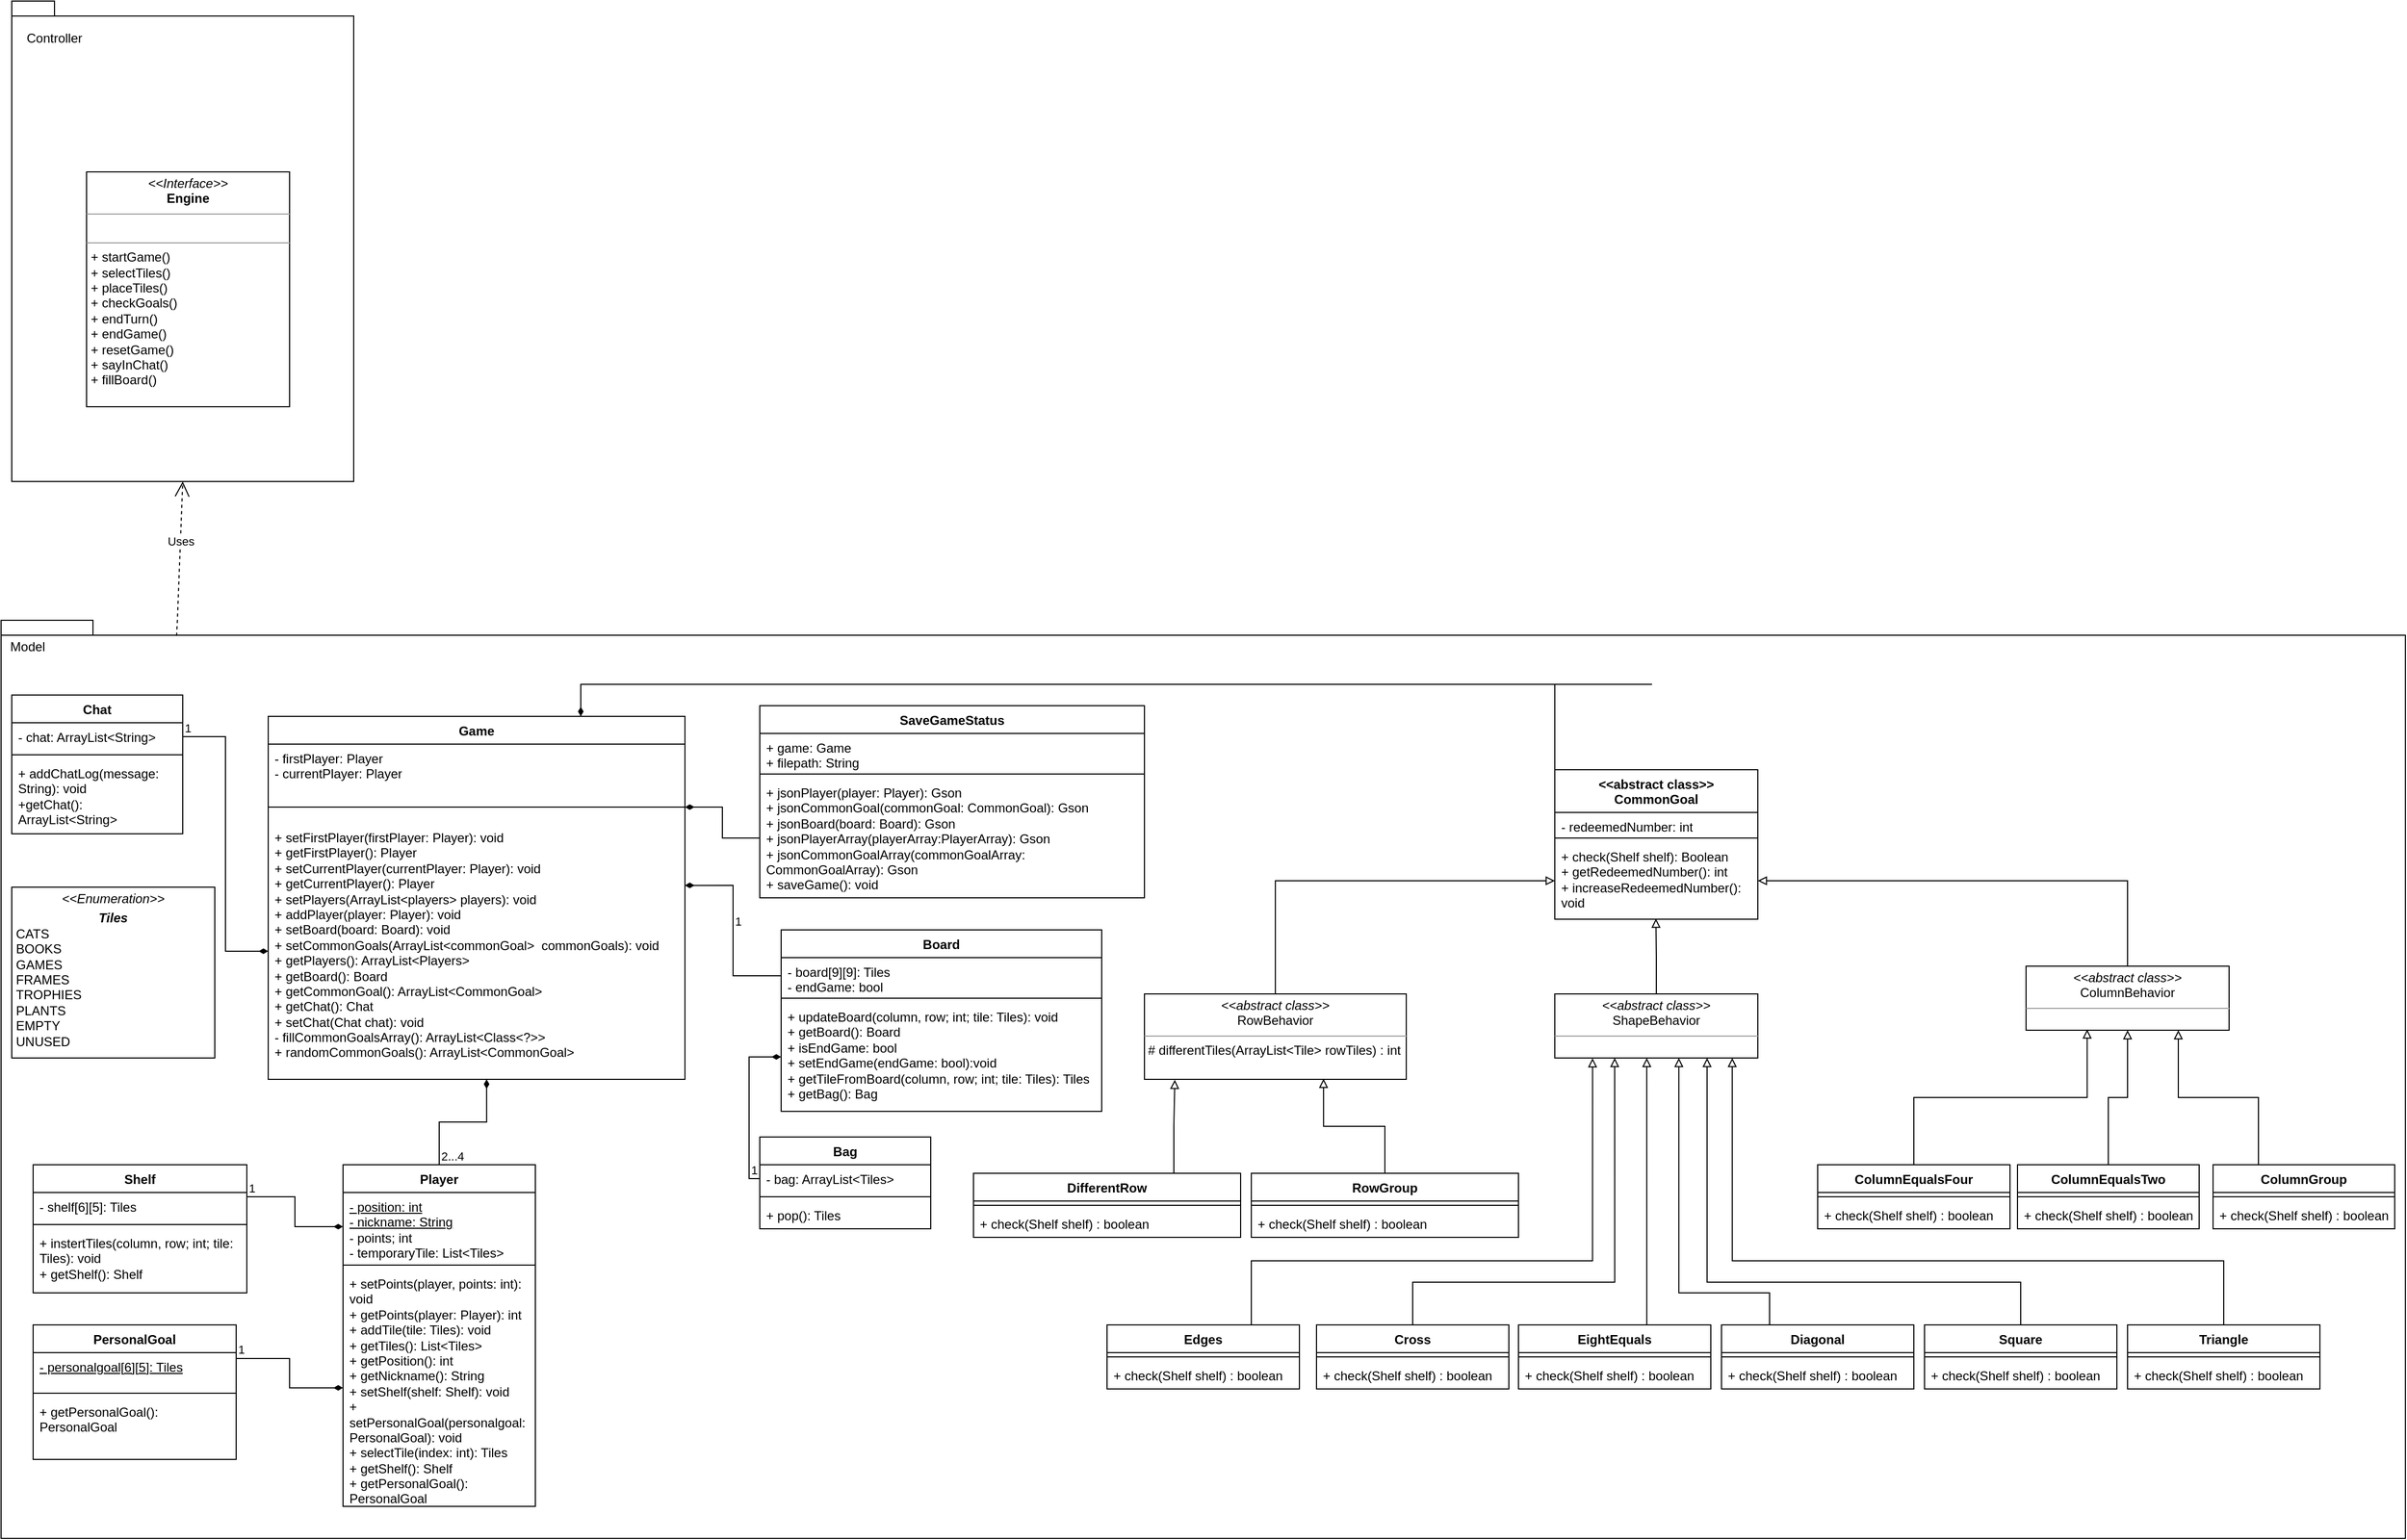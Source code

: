 <mxfile version="21.1.0" type="github">
  <diagram name="Pagina-1" id="WcSLOMXtGoO5Kwd3MJ1G">
    <mxGraphModel dx="1908" dy="2163" grid="1" gridSize="10" guides="1" tooltips="1" connect="1" arrows="1" fold="1" page="1" pageScale="1" pageWidth="1169" pageHeight="827" math="0" shadow="0">
      <root>
        <object label="" Uses="" id="0">
          <mxCell />
        </object>
        <mxCell id="1" parent="0" />
        <mxCell id="EzJUuA46leq047YBjK1z-1" value="" style="shape=folder;fontStyle=1;spacingTop=10;tabWidth=40;tabHeight=14;tabPosition=left;html=1;whiteSpace=wrap;fillColor=none;" parent="1" vertex="1">
          <mxGeometry x="10" y="-210" width="2250" height="860" as="geometry" />
        </mxCell>
        <mxCell id="Mxky3zlpcd0uLPRcEJlR-1" value="Game" style="swimlane;fontStyle=1;align=center;verticalAlign=top;childLayout=stackLayout;horizontal=1;startSize=26;horizontalStack=0;resizeParent=1;resizeParentMax=0;resizeLast=0;collapsible=1;marginBottom=0;whiteSpace=wrap;html=1;" parent="1" vertex="1">
          <mxGeometry x="260" y="-120" width="390" height="340" as="geometry">
            <mxRectangle x="330" y="50" width="80" height="30" as="alternateBounds" />
          </mxGeometry>
        </mxCell>
        <mxCell id="Mxky3zlpcd0uLPRcEJlR-2" value="- firstPlayer: Player&lt;br&gt;- currentPlayer: Player" style="text;strokeColor=none;fillColor=none;align=left;verticalAlign=top;spacingLeft=4;spacingRight=4;overflow=hidden;rotatable=0;points=[[0,0.5],[1,0.5]];portConstraint=eastwest;whiteSpace=wrap;html=1;" parent="Mxky3zlpcd0uLPRcEJlR-1" vertex="1">
          <mxGeometry y="26" width="390" height="44" as="geometry" />
        </mxCell>
        <mxCell id="Mxky3zlpcd0uLPRcEJlR-3" value="" style="line;strokeWidth=1;fillColor=none;align=left;verticalAlign=middle;spacingTop=-1;spacingLeft=3;spacingRight=3;rotatable=0;labelPosition=right;points=[];portConstraint=eastwest;strokeColor=inherit;" parent="Mxky3zlpcd0uLPRcEJlR-1" vertex="1">
          <mxGeometry y="70" width="390" height="30" as="geometry" />
        </mxCell>
        <mxCell id="Mxky3zlpcd0uLPRcEJlR-4" value="+ setFirstPlayer(firstPlayer: Player): void&lt;br style=&quot;border-color: var(--border-color);&quot;&gt;+ getFirstPlayer(): Player&lt;br&gt;+ setCurrentPlayer(currentPlayer: Player): void&lt;br style=&quot;border-color: var(--border-color);&quot;&gt;+ getCurrentPlayer(): Player&lt;br&gt;+ setPlayers(ArrayList&amp;lt;players&amp;gt; players): void&lt;br&gt;+ addPlayer(player: Player): void&lt;br&gt;+ setBoard(board: Board): void&lt;br&gt;+ setCommonGoals(ArrayList&amp;lt;commonGoal&amp;gt;&amp;nbsp; commonGoals): void&lt;br&gt;+ getPlayers(): ArrayList&amp;lt;Players&amp;gt;&lt;br&gt;+ getBoard(): Board&lt;br&gt;+ getCommonGoal(): ArrayList&amp;lt;CommonGoal&amp;gt;&lt;br&gt;+ getChat(): Chat&lt;br&gt;+ setChat(Chat chat): void&lt;br&gt;- fillCommonGoalsArray(): ArrayList&amp;lt;Class&amp;lt;?&amp;gt;&amp;gt;&lt;br&gt;+ randomCommonGoals(): ArrayList&amp;lt;CommonGoal&amp;gt;" style="text;strokeColor=none;fillColor=none;align=left;verticalAlign=top;spacingLeft=4;spacingRight=4;overflow=hidden;rotatable=0;points=[[0,0.5],[1,0.5]];portConstraint=eastwest;whiteSpace=wrap;html=1;" parent="Mxky3zlpcd0uLPRcEJlR-1" vertex="1">
          <mxGeometry y="100" width="390" height="240" as="geometry" />
        </mxCell>
        <mxCell id="Mxky3zlpcd0uLPRcEJlR-6" value="Board" style="swimlane;fontStyle=1;align=center;verticalAlign=top;childLayout=stackLayout;horizontal=1;startSize=26;horizontalStack=0;resizeParent=1;resizeParentMax=0;resizeLast=0;collapsible=1;marginBottom=0;whiteSpace=wrap;html=1;" parent="1" vertex="1">
          <mxGeometry x="740" y="80" width="300" height="170" as="geometry" />
        </mxCell>
        <mxCell id="Mxky3zlpcd0uLPRcEJlR-7" value="- board[9][9]: Tiles&lt;br&gt;- endGame: bool" style="text;strokeColor=none;fillColor=none;align=left;verticalAlign=top;spacingLeft=4;spacingRight=4;overflow=hidden;rotatable=0;points=[[0,0.5],[1,0.5]];portConstraint=eastwest;whiteSpace=wrap;html=1;" parent="Mxky3zlpcd0uLPRcEJlR-6" vertex="1">
          <mxGeometry y="26" width="300" height="34" as="geometry" />
        </mxCell>
        <mxCell id="Mxky3zlpcd0uLPRcEJlR-8" value="" style="line;strokeWidth=1;fillColor=none;align=left;verticalAlign=middle;spacingTop=-1;spacingLeft=3;spacingRight=3;rotatable=0;labelPosition=right;points=[];portConstraint=eastwest;strokeColor=inherit;" parent="Mxky3zlpcd0uLPRcEJlR-6" vertex="1">
          <mxGeometry y="60" width="300" height="8" as="geometry" />
        </mxCell>
        <mxCell id="Mxky3zlpcd0uLPRcEJlR-9" value="+ updateBoard(column, row; int; tile: Tiles): void&lt;br style=&quot;border-color: var(--border-color);&quot;&gt;+ getBoard(): Board&lt;br&gt;+ isEndGame: bool&lt;br&gt;+ setEndGame(endGame: bool):void&lt;br&gt;+ getTileFromBoard(column, row; int; tile: Tiles): Tiles&lt;br&gt;+ getBag(): Bag" style="text;strokeColor=none;fillColor=none;align=left;verticalAlign=top;spacingLeft=4;spacingRight=4;overflow=hidden;rotatable=0;points=[[0,0.5],[1,0.5]];portConstraint=eastwest;whiteSpace=wrap;html=1;" parent="Mxky3zlpcd0uLPRcEJlR-6" vertex="1">
          <mxGeometry y="68" width="300" height="102" as="geometry" />
        </mxCell>
        <mxCell id="Mxky3zlpcd0uLPRcEJlR-15" value="" style="endArrow=diamondThin;endFill=1;html=1;edgeStyle=orthogonalEdgeStyle;align=left;verticalAlign=top;rounded=0;exitX=0;exitY=0.5;exitDx=0;exitDy=0;entryX=1;entryY=0.243;entryDx=0;entryDy=0;entryPerimeter=0;" parent="1" source="Mxky3zlpcd0uLPRcEJlR-7" target="Mxky3zlpcd0uLPRcEJlR-4" edge="1">
          <mxGeometry x="-0.059" y="-5" relative="1" as="geometry">
            <mxPoint x="460" y="110" as="sourcePoint" />
            <mxPoint x="600" y="70" as="targetPoint" />
            <mxPoint as="offset" />
          </mxGeometry>
        </mxCell>
        <mxCell id="Mxky3zlpcd0uLPRcEJlR-16" value="1" style="edgeLabel;resizable=0;html=1;align=left;verticalAlign=bottom;" parent="Mxky3zlpcd0uLPRcEJlR-15" connectable="0" vertex="1">
          <mxGeometry relative="1" as="geometry">
            <mxPoint as="offset" />
          </mxGeometry>
        </mxCell>
        <mxCell id="Mxky3zlpcd0uLPRcEJlR-18" value="Shelf" style="swimlane;fontStyle=1;align=center;verticalAlign=top;childLayout=stackLayout;horizontal=1;startSize=26;horizontalStack=0;resizeParent=1;resizeParentMax=0;resizeLast=0;collapsible=1;marginBottom=0;whiteSpace=wrap;html=1;" parent="1" vertex="1">
          <mxGeometry x="40" y="300" width="200" height="120" as="geometry" />
        </mxCell>
        <mxCell id="Mxky3zlpcd0uLPRcEJlR-19" value="- shelf[6][5]: Tiles" style="text;strokeColor=none;fillColor=none;align=left;verticalAlign=top;spacingLeft=4;spacingRight=4;overflow=hidden;rotatable=0;points=[[0,0.5],[1,0.5]];portConstraint=eastwest;whiteSpace=wrap;html=1;" parent="Mxky3zlpcd0uLPRcEJlR-18" vertex="1">
          <mxGeometry y="26" width="200" height="26" as="geometry" />
        </mxCell>
        <mxCell id="Mxky3zlpcd0uLPRcEJlR-20" value="" style="line;strokeWidth=1;fillColor=none;align=left;verticalAlign=middle;spacingTop=-1;spacingLeft=3;spacingRight=3;rotatable=0;labelPosition=right;points=[];portConstraint=eastwest;strokeColor=inherit;" parent="Mxky3zlpcd0uLPRcEJlR-18" vertex="1">
          <mxGeometry y="52" width="200" height="8" as="geometry" />
        </mxCell>
        <mxCell id="Mxky3zlpcd0uLPRcEJlR-21" value="+ instertTiles(column, row; int; tile: Tiles): void&lt;br style=&quot;border-color: var(--border-color);&quot;&gt;+ getShelf(): Shelf" style="text;strokeColor=none;fillColor=none;align=left;verticalAlign=top;spacingLeft=4;spacingRight=4;overflow=hidden;rotatable=0;points=[[0,0.5],[1,0.5]];portConstraint=eastwest;whiteSpace=wrap;html=1;" parent="Mxky3zlpcd0uLPRcEJlR-18" vertex="1">
          <mxGeometry y="60" width="200" height="60" as="geometry" />
        </mxCell>
        <mxCell id="Mxky3zlpcd0uLPRcEJlR-22" value="" style="endArrow=diamondThin;endFill=1;html=1;edgeStyle=orthogonalEdgeStyle;align=left;verticalAlign=top;rounded=0;exitX=1;exitY=0.25;exitDx=0;exitDy=0;entryX=0;entryY=0.5;entryDx=0;entryDy=0;" parent="1" source="Mxky3zlpcd0uLPRcEJlR-18" target="Mxky3zlpcd0uLPRcEJlR-39" edge="1">
          <mxGeometry x="-1" relative="1" as="geometry">
            <mxPoint x="390" y="280" as="sourcePoint" />
            <mxPoint x="550" y="280" as="targetPoint" />
          </mxGeometry>
        </mxCell>
        <mxCell id="Mxky3zlpcd0uLPRcEJlR-23" value="1" style="edgeLabel;resizable=0;html=1;align=left;verticalAlign=bottom;" parent="Mxky3zlpcd0uLPRcEJlR-22" connectable="0" vertex="1">
          <mxGeometry x="-1" relative="1" as="geometry" />
        </mxCell>
        <mxCell id="Mxky3zlpcd0uLPRcEJlR-24" value="PersonalGoal" style="swimlane;fontStyle=1;align=center;verticalAlign=top;childLayout=stackLayout;horizontal=1;startSize=26;horizontalStack=0;resizeParent=1;resizeParentMax=0;resizeLast=0;collapsible=1;marginBottom=0;whiteSpace=wrap;html=1;" parent="1" vertex="1">
          <mxGeometry x="40" y="450" width="190" height="126" as="geometry" />
        </mxCell>
        <mxCell id="Mxky3zlpcd0uLPRcEJlR-25" value="&lt;u&gt;- personalgoal[6][5]: Tiles&lt;br&gt;&lt;/u&gt;" style="text;strokeColor=none;fillColor=none;align=left;verticalAlign=top;spacingLeft=4;spacingRight=4;overflow=hidden;rotatable=0;points=[[0,0.5],[1,0.5]];portConstraint=eastwest;whiteSpace=wrap;html=1;" parent="Mxky3zlpcd0uLPRcEJlR-24" vertex="1">
          <mxGeometry y="26" width="190" height="34" as="geometry" />
        </mxCell>
        <mxCell id="Mxky3zlpcd0uLPRcEJlR-26" value="" style="line;strokeWidth=1;fillColor=none;align=left;verticalAlign=middle;spacingTop=-1;spacingLeft=3;spacingRight=3;rotatable=0;labelPosition=right;points=[];portConstraint=eastwest;strokeColor=inherit;" parent="Mxky3zlpcd0uLPRcEJlR-24" vertex="1">
          <mxGeometry y="60" width="190" height="8" as="geometry" />
        </mxCell>
        <mxCell id="Mxky3zlpcd0uLPRcEJlR-27" value="+ getPersonalGoal(): PersonalGoal" style="text;strokeColor=none;fillColor=none;align=left;verticalAlign=top;spacingLeft=4;spacingRight=4;overflow=hidden;rotatable=0;points=[[0,0.5],[1,0.5]];portConstraint=eastwest;whiteSpace=wrap;html=1;" parent="Mxky3zlpcd0uLPRcEJlR-24" vertex="1">
          <mxGeometry y="68" width="190" height="58" as="geometry" />
        </mxCell>
        <mxCell id="Mxky3zlpcd0uLPRcEJlR-29" value="" style="endArrow=diamondThin;endFill=1;html=1;edgeStyle=orthogonalEdgeStyle;align=left;verticalAlign=top;rounded=0;exitX=1;exitY=0.25;exitDx=0;exitDy=0;entryX=0;entryY=0.5;entryDx=0;entryDy=0;" parent="1" source="Mxky3zlpcd0uLPRcEJlR-24" target="Mxky3zlpcd0uLPRcEJlR-41" edge="1">
          <mxGeometry x="-1" relative="1" as="geometry">
            <mxPoint x="390" y="280" as="sourcePoint" />
            <mxPoint x="550" y="280" as="targetPoint" />
            <mxPoint as="offset" />
          </mxGeometry>
        </mxCell>
        <mxCell id="Mxky3zlpcd0uLPRcEJlR-30" value="1" style="edgeLabel;resizable=0;html=1;align=left;verticalAlign=bottom;" parent="Mxky3zlpcd0uLPRcEJlR-29" connectable="0" vertex="1">
          <mxGeometry x="-1" relative="1" as="geometry" />
        </mxCell>
        <mxCell id="_N1UwID_5jC3FNQXrJoQ-50" style="edgeStyle=orthogonalEdgeStyle;rounded=0;orthogonalLoop=1;jettySize=auto;html=1;exitX=0;exitY=0;exitDx=0;exitDy=0;entryX=0.75;entryY=0;entryDx=0;entryDy=0;endArrow=diamondThin;endFill=1;" parent="1" source="Mxky3zlpcd0uLPRcEJlR-31" target="Mxky3zlpcd0uLPRcEJlR-1" edge="1">
          <mxGeometry relative="1" as="geometry">
            <Array as="points">
              <mxPoint x="1555" y="-150" />
              <mxPoint x="522" y="-150" />
            </Array>
          </mxGeometry>
        </mxCell>
        <mxCell id="Mxky3zlpcd0uLPRcEJlR-31" value="&amp;lt;&amp;lt;abstract class&amp;gt;&amp;gt;&lt;br&gt;CommonGoal" style="swimlane;fontStyle=1;align=center;verticalAlign=top;childLayout=stackLayout;horizontal=1;startSize=40;horizontalStack=0;resizeParent=1;resizeParentMax=0;resizeLast=0;collapsible=1;marginBottom=0;whiteSpace=wrap;html=1;" parent="1" vertex="1">
          <mxGeometry x="1464" y="-70" width="190" height="140" as="geometry" />
        </mxCell>
        <mxCell id="Mxky3zlpcd0uLPRcEJlR-32" value="- redeemedNumber: int" style="text;strokeColor=none;fillColor=none;align=left;verticalAlign=top;spacingLeft=4;spacingRight=4;overflow=hidden;rotatable=0;points=[[0,0.5],[1,0.5]];portConstraint=eastwest;whiteSpace=wrap;html=1;" parent="Mxky3zlpcd0uLPRcEJlR-31" vertex="1">
          <mxGeometry y="40" width="190" height="20" as="geometry" />
        </mxCell>
        <mxCell id="Mxky3zlpcd0uLPRcEJlR-33" value="" style="line;strokeWidth=1;fillColor=none;align=left;verticalAlign=middle;spacingTop=-1;spacingLeft=3;spacingRight=3;rotatable=0;labelPosition=right;points=[];portConstraint=eastwest;strokeColor=inherit;" parent="Mxky3zlpcd0uLPRcEJlR-31" vertex="1">
          <mxGeometry y="60" width="190" height="8" as="geometry" />
        </mxCell>
        <mxCell id="Mxky3zlpcd0uLPRcEJlR-34" value="+ check(Shelf shelf): Boolean&lt;br&gt;+ getRedeemedNumber(): int&amp;nbsp;&lt;br&gt;+ increaseRedeemedNumber(): void" style="text;strokeColor=none;fillColor=none;align=left;verticalAlign=top;spacingLeft=4;spacingRight=4;overflow=hidden;rotatable=0;points=[[0,0.5],[1,0.5]];portConstraint=eastwest;whiteSpace=wrap;html=1;" parent="Mxky3zlpcd0uLPRcEJlR-31" vertex="1">
          <mxGeometry y="68" width="190" height="72" as="geometry" />
        </mxCell>
        <mxCell id="Mxky3zlpcd0uLPRcEJlR-38" value="Player" style="swimlane;fontStyle=1;align=center;verticalAlign=top;childLayout=stackLayout;horizontal=1;startSize=26;horizontalStack=0;resizeParent=1;resizeParentMax=0;resizeLast=0;collapsible=1;marginBottom=0;whiteSpace=wrap;html=1;" parent="1" vertex="1">
          <mxGeometry x="330" y="300" width="180" height="320" as="geometry" />
        </mxCell>
        <mxCell id="Z1P8TGeqZuuGpUr6qu0I-7" style="edgeStyle=orthogonalEdgeStyle;rounded=0;orthogonalLoop=1;jettySize=auto;html=1;exitX=0;exitY=0.5;exitDx=0;exitDy=0;entryX=0;entryY=0.5;entryDx=0;entryDy=0;" parent="Mxky3zlpcd0uLPRcEJlR-38" source="Mxky3zlpcd0uLPRcEJlR-41" target="Mxky3zlpcd0uLPRcEJlR-41" edge="1">
          <mxGeometry relative="1" as="geometry" />
        </mxCell>
        <mxCell id="Mxky3zlpcd0uLPRcEJlR-39" value="&lt;u&gt;- position: int&lt;br&gt;&lt;/u&gt;&lt;u style=&quot;border-color: var(--border-color);&quot;&gt;- nickname: String&lt;/u&gt;&lt;br&gt;- points; int&lt;br&gt;- temporaryTile: List&amp;lt;Tiles&amp;gt;&amp;nbsp;&amp;nbsp;" style="text;strokeColor=none;fillColor=none;align=left;verticalAlign=top;spacingLeft=4;spacingRight=4;overflow=hidden;rotatable=0;points=[[0,0.5],[1,0.5]];portConstraint=eastwest;whiteSpace=wrap;html=1;" parent="Mxky3zlpcd0uLPRcEJlR-38" vertex="1">
          <mxGeometry y="26" width="180" height="64" as="geometry" />
        </mxCell>
        <mxCell id="Mxky3zlpcd0uLPRcEJlR-40" value="" style="line;strokeWidth=1;fillColor=none;align=left;verticalAlign=middle;spacingTop=-1;spacingLeft=3;spacingRight=3;rotatable=0;labelPosition=right;points=[];portConstraint=eastwest;strokeColor=inherit;" parent="Mxky3zlpcd0uLPRcEJlR-38" vertex="1">
          <mxGeometry y="90" width="180" height="8" as="geometry" />
        </mxCell>
        <mxCell id="Mxky3zlpcd0uLPRcEJlR-41" value="+ setPoints(player, points: int): void&lt;br style=&quot;border-color: var(--border-color);&quot;&gt;+ getPoints(player: Player): int&lt;br&gt;+ addTile(tile: Tiles): void&lt;br style=&quot;border-color: var(--border-color);&quot;&gt;+ getTiles(): List&amp;lt;Tiles&amp;gt;&lt;br&gt;+ getPosition(): int&lt;br&gt;+ getNickname(): String&lt;br style=&quot;border-color: var(--border-color);&quot;&gt;+ setShelf(shelf: Shelf): void&lt;br&gt;+ setPersonalGoal(personalgoal: PersonalGoal): void&lt;br&gt;+ selectTile(index: int): Tiles&lt;br&gt;+ getShelf(): Shelf&lt;br style=&quot;border-color: var(--border-color);&quot;&gt;+ getPersonalGoal(): PersonalGoal" style="text;strokeColor=none;fillColor=none;align=left;verticalAlign=top;spacingLeft=4;spacingRight=4;overflow=hidden;rotatable=0;points=[[0,0.5],[1,0.5]];portConstraint=eastwest;whiteSpace=wrap;html=1;" parent="Mxky3zlpcd0uLPRcEJlR-38" vertex="1">
          <mxGeometry y="98" width="180" height="222" as="geometry" />
        </mxCell>
        <mxCell id="Mxky3zlpcd0uLPRcEJlR-42" value="" style="endArrow=diamondThin;endFill=1;html=1;edgeStyle=orthogonalEdgeStyle;align=left;verticalAlign=top;rounded=0;exitX=0.5;exitY=0;exitDx=0;exitDy=0;entryX=0.524;entryY=1;entryDx=0;entryDy=0;entryPerimeter=0;" parent="1" source="Mxky3zlpcd0uLPRcEJlR-38" target="Mxky3zlpcd0uLPRcEJlR-4" edge="1">
          <mxGeometry x="-0.913" y="-5" relative="1" as="geometry">
            <mxPoint x="420" y="240" as="sourcePoint" />
            <mxPoint x="580" y="240" as="targetPoint" />
            <mxPoint as="offset" />
          </mxGeometry>
        </mxCell>
        <mxCell id="Mxky3zlpcd0uLPRcEJlR-43" value="2...4" style="edgeLabel;resizable=0;html=1;align=left;verticalAlign=bottom;" parent="Mxky3zlpcd0uLPRcEJlR-42" connectable="0" vertex="1">
          <mxGeometry x="-1" relative="1" as="geometry" />
        </mxCell>
        <mxCell id="Z1P8TGeqZuuGpUr6qu0I-5" value="&lt;p style=&quot;margin:0px;margin-top:4px;text-align:center;&quot;&gt;&lt;i&gt;&amp;lt;&amp;lt;Enumeration&amp;gt;&amp;gt;&lt;/i&gt;&lt;/p&gt;&lt;p style=&quot;margin:0px;margin-top:4px;text-align:center;&quot;&gt;&lt;i&gt;&lt;b&gt;Tiles&lt;/b&gt;&lt;/i&gt;&lt;br&gt;&lt;/p&gt;&lt;p style=&quot;margin:0px;margin-left:4px;&quot;&gt;CATS&lt;/p&gt;&lt;p style=&quot;margin:0px;margin-left:4px;&quot;&gt;BOOKS&lt;/p&gt;&lt;p style=&quot;margin:0px;margin-left:4px;&quot;&gt;GAMES&lt;/p&gt;&lt;p style=&quot;margin:0px;margin-left:4px;&quot;&gt;FRAMES&lt;/p&gt;&lt;p style=&quot;margin:0px;margin-left:4px;&quot;&gt;TROPHIES&lt;/p&gt;&lt;p style=&quot;margin:0px;margin-left:4px;&quot;&gt;PLANTS&lt;/p&gt;&lt;p style=&quot;margin:0px;margin-left:4px;&quot;&gt;EMPTY&lt;/p&gt;&lt;p style=&quot;margin:0px;margin-left:4px;&quot;&gt;UNUSED&lt;/p&gt;" style="verticalAlign=top;align=left;overflow=fill;fontSize=12;fontFamily=Helvetica;html=1;whiteSpace=wrap;" parent="1" vertex="1">
          <mxGeometry x="20" y="40" width="190" height="160" as="geometry" />
        </mxCell>
        <mxCell id="EzJUuA46leq047YBjK1z-2" value="Model" style="text;html=1;strokeColor=none;fillColor=none;align=center;verticalAlign=middle;whiteSpace=wrap;rounded=0;" parent="1" vertex="1">
          <mxGeometry x="20" y="-190" width="30" height="10" as="geometry" />
        </mxCell>
        <mxCell id="AMuZGpQVMHgPtwnpilzj-1" value="Bag" style="swimlane;fontStyle=1;align=center;verticalAlign=top;childLayout=stackLayout;horizontal=1;startSize=26;horizontalStack=0;resizeParent=1;resizeParentMax=0;resizeLast=0;collapsible=1;marginBottom=0;whiteSpace=wrap;html=1;" parent="1" vertex="1">
          <mxGeometry x="720" y="274" width="160" height="86" as="geometry" />
        </mxCell>
        <mxCell id="AMuZGpQVMHgPtwnpilzj-2" value="- bag: ArrayList&amp;lt;Tiles&amp;gt;" style="text;strokeColor=none;fillColor=none;align=left;verticalAlign=top;spacingLeft=4;spacingRight=4;overflow=hidden;rotatable=0;points=[[0,0.5],[1,0.5]];portConstraint=eastwest;whiteSpace=wrap;html=1;" parent="AMuZGpQVMHgPtwnpilzj-1" vertex="1">
          <mxGeometry y="26" width="160" height="26" as="geometry" />
        </mxCell>
        <mxCell id="AMuZGpQVMHgPtwnpilzj-3" value="" style="line;strokeWidth=1;fillColor=none;align=left;verticalAlign=middle;spacingTop=-1;spacingLeft=3;spacingRight=3;rotatable=0;labelPosition=right;points=[];portConstraint=eastwest;strokeColor=inherit;" parent="AMuZGpQVMHgPtwnpilzj-1" vertex="1">
          <mxGeometry y="52" width="160" height="8" as="geometry" />
        </mxCell>
        <mxCell id="AMuZGpQVMHgPtwnpilzj-4" value="+ pop(): Tiles" style="text;strokeColor=none;fillColor=none;align=left;verticalAlign=top;spacingLeft=4;spacingRight=4;overflow=hidden;rotatable=0;points=[[0,0.5],[1,0.5]];portConstraint=eastwest;whiteSpace=wrap;html=1;" parent="AMuZGpQVMHgPtwnpilzj-1" vertex="1">
          <mxGeometry y="60" width="160" height="26" as="geometry" />
        </mxCell>
        <mxCell id="AMuZGpQVMHgPtwnpilzj-5" value="" style="endArrow=diamondThin;endFill=1;html=1;edgeStyle=orthogonalEdgeStyle;align=left;verticalAlign=top;rounded=0;exitX=0;exitY=0.5;exitDx=0;exitDy=0;entryX=0;entryY=0.5;entryDx=0;entryDy=0;" parent="1" source="AMuZGpQVMHgPtwnpilzj-2" target="Mxky3zlpcd0uLPRcEJlR-9" edge="1">
          <mxGeometry x="-1" relative="1" as="geometry">
            <mxPoint x="500" y="310" as="sourcePoint" />
            <mxPoint x="660" y="310" as="targetPoint" />
          </mxGeometry>
        </mxCell>
        <mxCell id="AMuZGpQVMHgPtwnpilzj-6" value="1" style="edgeLabel;resizable=0;html=1;align=left;verticalAlign=bottom;" parent="AMuZGpQVMHgPtwnpilzj-5" connectable="0" vertex="1">
          <mxGeometry x="-1" relative="1" as="geometry">
            <mxPoint x="-10" as="offset" />
          </mxGeometry>
        </mxCell>
        <mxCell id="mHvKu2w7ndSmzs79eD4w-6" value="Chat" style="swimlane;fontStyle=1;align=center;verticalAlign=top;childLayout=stackLayout;horizontal=1;startSize=26;horizontalStack=0;resizeParent=1;resizeParentMax=0;resizeLast=0;collapsible=1;marginBottom=0;whiteSpace=wrap;html=1;" parent="1" vertex="1">
          <mxGeometry x="20" y="-140" width="160" height="130" as="geometry" />
        </mxCell>
        <mxCell id="mHvKu2w7ndSmzs79eD4w-7" value="- chat: ArrayList&amp;lt;String&amp;gt;" style="text;strokeColor=none;fillColor=none;align=left;verticalAlign=top;spacingLeft=4;spacingRight=4;overflow=hidden;rotatable=0;points=[[0,0.5],[1,0.5]];portConstraint=eastwest;whiteSpace=wrap;html=1;" parent="mHvKu2w7ndSmzs79eD4w-6" vertex="1">
          <mxGeometry y="26" width="160" height="26" as="geometry" />
        </mxCell>
        <mxCell id="mHvKu2w7ndSmzs79eD4w-8" value="" style="line;strokeWidth=1;fillColor=none;align=left;verticalAlign=middle;spacingTop=-1;spacingLeft=3;spacingRight=3;rotatable=0;labelPosition=right;points=[];portConstraint=eastwest;strokeColor=inherit;" parent="mHvKu2w7ndSmzs79eD4w-6" vertex="1">
          <mxGeometry y="52" width="160" height="8" as="geometry" />
        </mxCell>
        <mxCell id="mHvKu2w7ndSmzs79eD4w-9" value="+ addChatLog(message: String): void&lt;br&gt;+getChat(): ArrayList&amp;lt;String&amp;gt;" style="text;strokeColor=none;fillColor=none;align=left;verticalAlign=top;spacingLeft=4;spacingRight=4;overflow=hidden;rotatable=0;points=[[0,0.5],[1,0.5]];portConstraint=eastwest;whiteSpace=wrap;html=1;" parent="mHvKu2w7ndSmzs79eD4w-6" vertex="1">
          <mxGeometry y="60" width="160" height="70" as="geometry" />
        </mxCell>
        <mxCell id="mHvKu2w7ndSmzs79eD4w-10" value="" style="endArrow=diamondThin;endFill=1;html=1;edgeStyle=orthogonalEdgeStyle;align=left;verticalAlign=top;rounded=0;exitX=1;exitY=0.5;exitDx=0;exitDy=0;entryX=0;entryY=0.5;entryDx=0;entryDy=0;" parent="1" source="mHvKu2w7ndSmzs79eD4w-7" target="Mxky3zlpcd0uLPRcEJlR-4" edge="1">
          <mxGeometry x="-1" relative="1" as="geometry">
            <mxPoint x="160" y="10" as="sourcePoint" />
            <mxPoint x="320" y="10" as="targetPoint" />
            <mxPoint as="offset" />
          </mxGeometry>
        </mxCell>
        <mxCell id="mHvKu2w7ndSmzs79eD4w-11" value="1" style="edgeLabel;resizable=0;html=1;align=left;verticalAlign=bottom;" parent="mHvKu2w7ndSmzs79eD4w-10" connectable="0" vertex="1">
          <mxGeometry x="-1" relative="1" as="geometry" />
        </mxCell>
        <mxCell id="3VdPLMrZcKA6GoJQrmLX-1" value="" style="shape=folder;fontStyle=1;spacingTop=10;tabWidth=40;tabHeight=14;tabPosition=left;html=1;whiteSpace=wrap;fillColor=none;" parent="1" vertex="1">
          <mxGeometry x="20" y="-790" width="320" height="450" as="geometry" />
        </mxCell>
        <mxCell id="3VdPLMrZcKA6GoJQrmLX-2" value="Controller" style="text;html=1;strokeColor=none;fillColor=none;align=center;verticalAlign=middle;whiteSpace=wrap;rounded=0;" parent="1" vertex="1">
          <mxGeometry x="30" y="-770" width="60" height="30" as="geometry" />
        </mxCell>
        <mxCell id="3VdPLMrZcKA6GoJQrmLX-12" value="&lt;p style=&quot;margin:0px;margin-top:4px;text-align:center;&quot;&gt;&lt;i&gt;&amp;lt;&amp;lt;Interface&amp;gt;&amp;gt;&lt;/i&gt;&lt;br&gt;&lt;b&gt;Engine&lt;/b&gt;&lt;/p&gt;&lt;hr size=&quot;1&quot;&gt;&lt;p style=&quot;margin:0px;margin-left:4px;&quot;&gt;&lt;br&gt;&lt;/p&gt;&lt;hr size=&quot;1&quot;&gt;&lt;p style=&quot;margin:0px;margin-left:4px;&quot;&gt;+ startGame()&lt;/p&gt;&lt;p style=&quot;margin:0px;margin-left:4px;&quot;&gt;+ selectTiles()&lt;/p&gt;&lt;p style=&quot;margin:0px;margin-left:4px;&quot;&gt;+ placeTiles()&lt;/p&gt;&lt;p style=&quot;margin:0px;margin-left:4px;&quot;&gt;+ checkGoals()&lt;/p&gt;&lt;p style=&quot;margin:0px;margin-left:4px;&quot;&gt;+ endTurn()&lt;/p&gt;&lt;p style=&quot;margin:0px;margin-left:4px;&quot;&gt;+ endGame()&lt;/p&gt;&lt;p style=&quot;margin:0px;margin-left:4px;&quot;&gt;+ resetGame()&lt;/p&gt;&lt;p style=&quot;margin:0px;margin-left:4px;&quot;&gt;+ sayInChat()&lt;/p&gt;&lt;p style=&quot;margin:0px;margin-left:4px;&quot;&gt;+ fillBoard()&lt;/p&gt;" style="verticalAlign=top;align=left;overflow=fill;fontSize=12;fontFamily=Helvetica;html=1;whiteSpace=wrap;fillColor=none;" parent="1" vertex="1">
          <mxGeometry x="90" y="-630" width="190" height="220" as="geometry" />
        </mxCell>
        <mxCell id="9U84HWBfrnvw68wfZRjt-1" value="Uses" style="endArrow=open;endSize=12;dashed=1;html=1;rounded=0;exitX=0.073;exitY=0.017;exitDx=0;exitDy=0;exitPerimeter=0;entryX=0.5;entryY=1;entryDx=0;entryDy=0;entryPerimeter=0;" parent="1" source="EzJUuA46leq047YBjK1z-1" target="3VdPLMrZcKA6GoJQrmLX-1" edge="1">
          <mxGeometry x="0.231" width="160" relative="1" as="geometry">
            <mxPoint x="-280" y="-70" as="sourcePoint" />
            <mxPoint x="315" y="-340" as="targetPoint" />
            <Array as="points">
              <mxPoint x="175" y="-210" />
            </Array>
            <mxPoint as="offset" />
          </mxGeometry>
        </mxCell>
        <mxCell id="7OJYqAJJIA7WfqFcGEee-1" value="SaveGameStatus" style="swimlane;fontStyle=1;align=center;verticalAlign=top;childLayout=stackLayout;horizontal=1;startSize=26;horizontalStack=0;resizeParent=1;resizeParentMax=0;resizeLast=0;collapsible=1;marginBottom=0;whiteSpace=wrap;html=1;" parent="1" vertex="1">
          <mxGeometry x="720" y="-130" width="360" height="180" as="geometry" />
        </mxCell>
        <mxCell id="7OJYqAJJIA7WfqFcGEee-2" value="+ game: Game&lt;br&gt;+ filepath: String" style="text;strokeColor=none;fillColor=none;align=left;verticalAlign=top;spacingLeft=4;spacingRight=4;overflow=hidden;rotatable=0;points=[[0,0.5],[1,0.5]];portConstraint=eastwest;whiteSpace=wrap;html=1;" parent="7OJYqAJJIA7WfqFcGEee-1" vertex="1">
          <mxGeometry y="26" width="360" height="34" as="geometry" />
        </mxCell>
        <mxCell id="7OJYqAJJIA7WfqFcGEee-3" value="" style="line;strokeWidth=1;fillColor=none;align=left;verticalAlign=middle;spacingTop=-1;spacingLeft=3;spacingRight=3;rotatable=0;labelPosition=right;points=[];portConstraint=eastwest;strokeColor=inherit;" parent="7OJYqAJJIA7WfqFcGEee-1" vertex="1">
          <mxGeometry y="60" width="360" height="8" as="geometry" />
        </mxCell>
        <mxCell id="7OJYqAJJIA7WfqFcGEee-4" value="+ jsonPlayer(player: Player): Gson&lt;br&gt;+ jsonCommonGoal(commonGoal: CommonGoal): Gson&lt;br&gt;+ jsonBoard(board: Board): Gson&lt;br&gt;+ jsonPlayerArray(playerArray:PlayerArray): Gson&lt;br&gt;+ jsonCommonGoalArray(commonGoalArray: CommonGoalArray): Gson&lt;br&gt;+ saveGame(): void" style="text;strokeColor=none;fillColor=none;align=left;verticalAlign=top;spacingLeft=4;spacingRight=4;overflow=hidden;rotatable=0;points=[[0,0.5],[1,0.5]];portConstraint=eastwest;whiteSpace=wrap;html=1;" parent="7OJYqAJJIA7WfqFcGEee-1" vertex="1">
          <mxGeometry y="68" width="360" height="112" as="geometry" />
        </mxCell>
        <mxCell id="Oe8rVgdhNpze6iik_yI3-1" style="edgeStyle=orthogonalEdgeStyle;rounded=0;orthogonalLoop=1;jettySize=auto;html=1;exitX=0.5;exitY=0;exitDx=0;exitDy=0;entryX=0;entryY=0.5;entryDx=0;entryDy=0;endArrow=block;endFill=0;" parent="1" source="_N1UwID_5jC3FNQXrJoQ-11" target="Mxky3zlpcd0uLPRcEJlR-34" edge="1">
          <mxGeometry relative="1" as="geometry" />
        </mxCell>
        <mxCell id="_N1UwID_5jC3FNQXrJoQ-11" value="&lt;p style=&quot;margin:0px;margin-top:4px;text-align:center;&quot;&gt;&lt;i&gt;&amp;lt;&amp;lt;abstract class&amp;gt;&amp;gt;&lt;/i&gt;&lt;br&gt;RowBehavior&lt;/p&gt;&lt;hr size=&quot;1&quot;&gt;&amp;nbsp;# differentTiles(ArrayList&amp;lt;Tile&amp;gt; rowTiles) : int" style="verticalAlign=top;align=left;overflow=fill;fontSize=12;fontFamily=Helvetica;html=1;whiteSpace=wrap;" parent="1" vertex="1">
          <mxGeometry x="1080" y="140" width="245" height="80" as="geometry" />
        </mxCell>
        <mxCell id="_N1UwID_5jC3FNQXrJoQ-28" style="edgeStyle=orthogonalEdgeStyle;rounded=0;orthogonalLoop=1;jettySize=auto;html=1;exitX=0.75;exitY=0;exitDx=0;exitDy=0;entryX=0.116;entryY=1.006;entryDx=0;entryDy=0;entryPerimeter=0;endArrow=block;endFill=0;" parent="1" source="_N1UwID_5jC3FNQXrJoQ-15" target="_N1UwID_5jC3FNQXrJoQ-11" edge="1">
          <mxGeometry relative="1" as="geometry" />
        </mxCell>
        <mxCell id="_N1UwID_5jC3FNQXrJoQ-15" value="DifferentRow" style="swimlane;fontStyle=1;align=center;verticalAlign=top;childLayout=stackLayout;horizontal=1;startSize=26;horizontalStack=0;resizeParent=1;resizeParentMax=0;resizeLast=0;collapsible=1;marginBottom=0;whiteSpace=wrap;html=1;" parent="1" vertex="1">
          <mxGeometry x="920" y="308" width="250" height="60" as="geometry" />
        </mxCell>
        <mxCell id="_N1UwID_5jC3FNQXrJoQ-17" value="" style="line;strokeWidth=1;fillColor=none;align=left;verticalAlign=middle;spacingTop=-1;spacingLeft=3;spacingRight=3;rotatable=0;labelPosition=right;points=[];portConstraint=eastwest;strokeColor=inherit;" parent="_N1UwID_5jC3FNQXrJoQ-15" vertex="1">
          <mxGeometry y="26" width="250" height="8" as="geometry" />
        </mxCell>
        <mxCell id="_N1UwID_5jC3FNQXrJoQ-18" value="+ check(Shelf shelf) : boolean" style="text;strokeColor=none;fillColor=none;align=left;verticalAlign=top;spacingLeft=4;spacingRight=4;overflow=hidden;rotatable=0;points=[[0,0.5],[1,0.5]];portConstraint=eastwest;whiteSpace=wrap;html=1;" parent="_N1UwID_5jC3FNQXrJoQ-15" vertex="1">
          <mxGeometry y="34" width="250" height="26" as="geometry" />
        </mxCell>
        <mxCell id="_N1UwID_5jC3FNQXrJoQ-27" style="edgeStyle=orthogonalEdgeStyle;rounded=0;orthogonalLoop=1;jettySize=auto;html=1;exitX=0.5;exitY=0;exitDx=0;exitDy=0;entryX=0.684;entryY=0.994;entryDx=0;entryDy=0;entryPerimeter=0;endArrow=block;endFill=0;" parent="1" source="_N1UwID_5jC3FNQXrJoQ-23" target="_N1UwID_5jC3FNQXrJoQ-11" edge="1">
          <mxGeometry relative="1" as="geometry" />
        </mxCell>
        <mxCell id="_N1UwID_5jC3FNQXrJoQ-23" value="RowGroup" style="swimlane;fontStyle=1;align=center;verticalAlign=top;childLayout=stackLayout;horizontal=1;startSize=26;horizontalStack=0;resizeParent=1;resizeParentMax=0;resizeLast=0;collapsible=1;marginBottom=0;whiteSpace=wrap;html=1;" parent="1" vertex="1">
          <mxGeometry x="1180" y="308" width="250" height="60" as="geometry" />
        </mxCell>
        <mxCell id="_N1UwID_5jC3FNQXrJoQ-25" value="" style="line;strokeWidth=1;fillColor=none;align=left;verticalAlign=middle;spacingTop=-1;spacingLeft=3;spacingRight=3;rotatable=0;labelPosition=right;points=[];portConstraint=eastwest;strokeColor=inherit;" parent="_N1UwID_5jC3FNQXrJoQ-23" vertex="1">
          <mxGeometry y="26" width="250" height="8" as="geometry" />
        </mxCell>
        <mxCell id="_N1UwID_5jC3FNQXrJoQ-26" value="+ check(Shelf shelf) : boolean" style="text;strokeColor=none;fillColor=none;align=left;verticalAlign=top;spacingLeft=4;spacingRight=4;overflow=hidden;rotatable=0;points=[[0,0.5],[1,0.5]];portConstraint=eastwest;whiteSpace=wrap;html=1;" parent="_N1UwID_5jC3FNQXrJoQ-23" vertex="1">
          <mxGeometry y="34" width="250" height="26" as="geometry" />
        </mxCell>
        <mxCell id="Oe8rVgdhNpze6iik_yI3-2" style="edgeStyle=orthogonalEdgeStyle;rounded=0;orthogonalLoop=1;jettySize=auto;html=1;exitX=0.5;exitY=0;exitDx=0;exitDy=0;entryX=1;entryY=0.5;entryDx=0;entryDy=0;endArrow=block;endFill=0;strokeWidth=1;" parent="1" source="_N1UwID_5jC3FNQXrJoQ-34" target="Mxky3zlpcd0uLPRcEJlR-34" edge="1">
          <mxGeometry relative="1" as="geometry" />
        </mxCell>
        <mxCell id="_N1UwID_5jC3FNQXrJoQ-34" value="&lt;p style=&quot;margin:0px;margin-top:4px;text-align:center;&quot;&gt;&lt;i&gt;&amp;lt;&amp;lt;abstract class&amp;gt;&amp;gt;&lt;/i&gt;&lt;br&gt;ColumnBehavior&lt;/p&gt;&lt;hr size=&quot;1&quot;&gt;&amp;nbsp;" style="verticalAlign=top;align=left;overflow=fill;fontSize=12;fontFamily=Helvetica;html=1;whiteSpace=wrap;" parent="1" vertex="1">
          <mxGeometry x="1905" y="114" width="190" height="60" as="geometry" />
        </mxCell>
        <mxCell id="_N1UwID_5jC3FNQXrJoQ-48" style="edgeStyle=orthogonalEdgeStyle;rounded=0;orthogonalLoop=1;jettySize=auto;html=1;exitX=0.5;exitY=0;exitDx=0;exitDy=0;entryX=0.301;entryY=0.988;entryDx=0;entryDy=0;entryPerimeter=0;endArrow=block;endFill=0;" parent="1" source="_N1UwID_5jC3FNQXrJoQ-36" target="_N1UwID_5jC3FNQXrJoQ-34" edge="1">
          <mxGeometry relative="1" as="geometry" />
        </mxCell>
        <mxCell id="_N1UwID_5jC3FNQXrJoQ-36" value="ColumnEqualsFour" style="swimlane;fontStyle=1;align=center;verticalAlign=top;childLayout=stackLayout;horizontal=1;startSize=26;horizontalStack=0;resizeParent=1;resizeParentMax=0;resizeLast=0;collapsible=1;marginBottom=0;whiteSpace=wrap;html=1;" parent="1" vertex="1">
          <mxGeometry x="1710" y="300" width="180" height="60" as="geometry" />
        </mxCell>
        <mxCell id="_N1UwID_5jC3FNQXrJoQ-38" value="" style="line;strokeWidth=1;fillColor=none;align=left;verticalAlign=middle;spacingTop=-1;spacingLeft=3;spacingRight=3;rotatable=0;labelPosition=right;points=[];portConstraint=eastwest;strokeColor=inherit;" parent="_N1UwID_5jC3FNQXrJoQ-36" vertex="1">
          <mxGeometry y="26" width="180" height="8" as="geometry" />
        </mxCell>
        <mxCell id="_N1UwID_5jC3FNQXrJoQ-39" value="+ check(Shelf shelf) : boolean" style="text;strokeColor=none;fillColor=none;align=left;verticalAlign=top;spacingLeft=4;spacingRight=4;overflow=hidden;rotatable=0;points=[[0,0.5],[1,0.5]];portConstraint=eastwest;whiteSpace=wrap;html=1;" parent="_N1UwID_5jC3FNQXrJoQ-36" vertex="1">
          <mxGeometry y="34" width="180" height="26" as="geometry" />
        </mxCell>
        <mxCell id="_N1UwID_5jC3FNQXrJoQ-51" style="edgeStyle=orthogonalEdgeStyle;rounded=0;orthogonalLoop=1;jettySize=auto;html=1;exitX=0.5;exitY=0;exitDx=0;exitDy=0;entryX=0.5;entryY=1;entryDx=0;entryDy=0;endArrow=block;endFill=0;" parent="1" source="_N1UwID_5jC3FNQXrJoQ-40" target="_N1UwID_5jC3FNQXrJoQ-34" edge="1">
          <mxGeometry relative="1" as="geometry" />
        </mxCell>
        <mxCell id="_N1UwID_5jC3FNQXrJoQ-40" value="ColumnEqualsTwo" style="swimlane;fontStyle=1;align=center;verticalAlign=top;childLayout=stackLayout;horizontal=1;startSize=26;horizontalStack=0;resizeParent=1;resizeParentMax=0;resizeLast=0;collapsible=1;marginBottom=0;whiteSpace=wrap;html=1;" parent="1" vertex="1">
          <mxGeometry x="1897" y="300" width="170" height="60" as="geometry" />
        </mxCell>
        <mxCell id="_N1UwID_5jC3FNQXrJoQ-42" value="" style="line;strokeWidth=1;fillColor=none;align=left;verticalAlign=middle;spacingTop=-1;spacingLeft=3;spacingRight=3;rotatable=0;labelPosition=right;points=[];portConstraint=eastwest;strokeColor=inherit;" parent="_N1UwID_5jC3FNQXrJoQ-40" vertex="1">
          <mxGeometry y="26" width="170" height="8" as="geometry" />
        </mxCell>
        <mxCell id="_N1UwID_5jC3FNQXrJoQ-43" value="+ check(Shelf shelf) : boolean" style="text;strokeColor=none;fillColor=none;align=left;verticalAlign=top;spacingLeft=4;spacingRight=4;overflow=hidden;rotatable=0;points=[[0,0.5],[1,0.5]];portConstraint=eastwest;whiteSpace=wrap;html=1;" parent="_N1UwID_5jC3FNQXrJoQ-40" vertex="1">
          <mxGeometry y="34" width="170" height="26" as="geometry" />
        </mxCell>
        <mxCell id="_N1UwID_5jC3FNQXrJoQ-52" style="edgeStyle=orthogonalEdgeStyle;rounded=0;orthogonalLoop=1;jettySize=auto;html=1;exitX=0.25;exitY=0;exitDx=0;exitDy=0;entryX=0.75;entryY=1;entryDx=0;entryDy=0;endArrow=block;endFill=0;" parent="1" source="_N1UwID_5jC3FNQXrJoQ-44" target="_N1UwID_5jC3FNQXrJoQ-34" edge="1">
          <mxGeometry relative="1" as="geometry" />
        </mxCell>
        <mxCell id="_N1UwID_5jC3FNQXrJoQ-44" value="ColumnGroup" style="swimlane;fontStyle=1;align=center;verticalAlign=top;childLayout=stackLayout;horizontal=1;startSize=26;horizontalStack=0;resizeParent=1;resizeParentMax=0;resizeLast=0;collapsible=1;marginBottom=0;whiteSpace=wrap;html=1;" parent="1" vertex="1">
          <mxGeometry x="2080" y="300" width="170" height="60" as="geometry" />
        </mxCell>
        <mxCell id="_N1UwID_5jC3FNQXrJoQ-46" value="" style="line;strokeWidth=1;fillColor=none;align=left;verticalAlign=middle;spacingTop=-1;spacingLeft=3;spacingRight=3;rotatable=0;labelPosition=right;points=[];portConstraint=eastwest;strokeColor=inherit;" parent="_N1UwID_5jC3FNQXrJoQ-44" vertex="1">
          <mxGeometry y="26" width="170" height="8" as="geometry" />
        </mxCell>
        <mxCell id="_N1UwID_5jC3FNQXrJoQ-47" value="+ check(Shelf shelf) : boolean" style="text;strokeColor=none;fillColor=none;align=left;verticalAlign=top;spacingLeft=4;spacingRight=4;overflow=hidden;rotatable=0;points=[[0,0.5],[1,0.5]];portConstraint=eastwest;whiteSpace=wrap;html=1;" parent="_N1UwID_5jC3FNQXrJoQ-44" vertex="1">
          <mxGeometry y="34" width="170" height="26" as="geometry" />
        </mxCell>
        <mxCell id="Oe8rVgdhNpze6iik_yI3-4" style="edgeStyle=orthogonalEdgeStyle;rounded=0;orthogonalLoop=1;jettySize=auto;html=1;exitX=0.5;exitY=0;exitDx=0;exitDy=0;entryX=0.498;entryY=0.993;entryDx=0;entryDy=0;entryPerimeter=0;endArrow=block;endFill=0;" parent="1" source="_N1UwID_5jC3FNQXrJoQ-58" target="Mxky3zlpcd0uLPRcEJlR-34" edge="1">
          <mxGeometry relative="1" as="geometry" />
        </mxCell>
        <mxCell id="_N1UwID_5jC3FNQXrJoQ-58" value="&lt;p style=&quot;margin:0px;margin-top:4px;text-align:center;&quot;&gt;&lt;i&gt;&amp;lt;&amp;lt;abstract class&amp;gt;&amp;gt;&lt;/i&gt;&lt;br&gt;ShapeBehavior&lt;/p&gt;&lt;hr size=&quot;1&quot;&gt;&amp;nbsp;" style="verticalAlign=top;align=left;overflow=fill;fontSize=12;fontFamily=Helvetica;html=1;whiteSpace=wrap;" parent="1" vertex="1">
          <mxGeometry x="1464" y="140" width="190" height="60" as="geometry" />
        </mxCell>
        <mxCell id="_N1UwID_5jC3FNQXrJoQ-86" style="edgeStyle=orthogonalEdgeStyle;rounded=0;orthogonalLoop=1;jettySize=auto;html=1;exitX=0.75;exitY=0;exitDx=0;exitDy=0;entryX=0.186;entryY=1.005;entryDx=0;entryDy=0;entryPerimeter=0;endArrow=block;endFill=0;" parent="1" source="_N1UwID_5jC3FNQXrJoQ-60" target="_N1UwID_5jC3FNQXrJoQ-58" edge="1">
          <mxGeometry relative="1" as="geometry">
            <Array as="points">
              <mxPoint x="1180" y="390" />
              <mxPoint x="1499" y="390" />
            </Array>
          </mxGeometry>
        </mxCell>
        <mxCell id="_N1UwID_5jC3FNQXrJoQ-60" value="Edges" style="swimlane;fontStyle=1;align=center;verticalAlign=top;childLayout=stackLayout;horizontal=1;startSize=26;horizontalStack=0;resizeParent=1;resizeParentMax=0;resizeLast=0;collapsible=1;marginBottom=0;whiteSpace=wrap;html=1;" parent="1" vertex="1">
          <mxGeometry x="1045" y="450" width="180" height="60" as="geometry" />
        </mxCell>
        <mxCell id="_N1UwID_5jC3FNQXrJoQ-61" value="" style="line;strokeWidth=1;fillColor=none;align=left;verticalAlign=middle;spacingTop=-1;spacingLeft=3;spacingRight=3;rotatable=0;labelPosition=right;points=[];portConstraint=eastwest;strokeColor=inherit;" parent="_N1UwID_5jC3FNQXrJoQ-60" vertex="1">
          <mxGeometry y="26" width="180" height="8" as="geometry" />
        </mxCell>
        <mxCell id="_N1UwID_5jC3FNQXrJoQ-62" value="+ check(Shelf shelf) : boolean" style="text;strokeColor=none;fillColor=none;align=left;verticalAlign=top;spacingLeft=4;spacingRight=4;overflow=hidden;rotatable=0;points=[[0,0.5],[1,0.5]];portConstraint=eastwest;whiteSpace=wrap;html=1;" parent="_N1UwID_5jC3FNQXrJoQ-60" vertex="1">
          <mxGeometry y="34" width="180" height="26" as="geometry" />
        </mxCell>
        <mxCell id="_N1UwID_5jC3FNQXrJoQ-92" style="edgeStyle=orthogonalEdgeStyle;rounded=0;orthogonalLoop=1;jettySize=auto;html=1;exitX=0.5;exitY=0;exitDx=0;exitDy=0;entryX=0.295;entryY=1;entryDx=0;entryDy=0;entryPerimeter=0;endArrow=block;endFill=0;" parent="1" source="_N1UwID_5jC3FNQXrJoQ-63" target="_N1UwID_5jC3FNQXrJoQ-58" edge="1">
          <mxGeometry relative="1" as="geometry">
            <Array as="points">
              <mxPoint x="1331" y="410" />
              <mxPoint x="1520" y="410" />
            </Array>
          </mxGeometry>
        </mxCell>
        <mxCell id="_N1UwID_5jC3FNQXrJoQ-63" value="Cross" style="swimlane;fontStyle=1;align=center;verticalAlign=top;childLayout=stackLayout;horizontal=1;startSize=26;horizontalStack=0;resizeParent=1;resizeParentMax=0;resizeLast=0;collapsible=1;marginBottom=0;whiteSpace=wrap;html=1;" parent="1" vertex="1">
          <mxGeometry x="1241" y="450" width="180" height="60" as="geometry" />
        </mxCell>
        <mxCell id="_N1UwID_5jC3FNQXrJoQ-64" value="" style="line;strokeWidth=1;fillColor=none;align=left;verticalAlign=middle;spacingTop=-1;spacingLeft=3;spacingRight=3;rotatable=0;labelPosition=right;points=[];portConstraint=eastwest;strokeColor=inherit;" parent="_N1UwID_5jC3FNQXrJoQ-63" vertex="1">
          <mxGeometry y="26" width="180" height="8" as="geometry" />
        </mxCell>
        <mxCell id="_N1UwID_5jC3FNQXrJoQ-65" value="+ check(Shelf shelf) : boolean" style="text;strokeColor=none;fillColor=none;align=left;verticalAlign=top;spacingLeft=4;spacingRight=4;overflow=hidden;rotatable=0;points=[[0,0.5],[1,0.5]];portConstraint=eastwest;whiteSpace=wrap;html=1;" parent="_N1UwID_5jC3FNQXrJoQ-63" vertex="1">
          <mxGeometry y="34" width="180" height="26" as="geometry" />
        </mxCell>
        <mxCell id="_N1UwID_5jC3FNQXrJoQ-89" style="edgeStyle=orthogonalEdgeStyle;rounded=0;orthogonalLoop=1;jettySize=auto;html=1;exitX=0.25;exitY=0;exitDx=0;exitDy=0;entryX=0.611;entryY=1;entryDx=0;entryDy=0;entryPerimeter=0;endArrow=block;endFill=0;" parent="1" source="_N1UwID_5jC3FNQXrJoQ-66" target="_N1UwID_5jC3FNQXrJoQ-58" edge="1">
          <mxGeometry relative="1" as="geometry">
            <Array as="points">
              <mxPoint x="1665" y="420" />
              <mxPoint x="1580" y="420" />
            </Array>
          </mxGeometry>
        </mxCell>
        <mxCell id="_N1UwID_5jC3FNQXrJoQ-66" value="Diagonal" style="swimlane;fontStyle=1;align=center;verticalAlign=top;childLayout=stackLayout;horizontal=1;startSize=26;horizontalStack=0;resizeParent=1;resizeParentMax=0;resizeLast=0;collapsible=1;marginBottom=0;whiteSpace=wrap;html=1;" parent="1" vertex="1">
          <mxGeometry x="1620" y="450" width="180" height="60" as="geometry" />
        </mxCell>
        <mxCell id="_N1UwID_5jC3FNQXrJoQ-67" value="" style="line;strokeWidth=1;fillColor=none;align=left;verticalAlign=middle;spacingTop=-1;spacingLeft=3;spacingRight=3;rotatable=0;labelPosition=right;points=[];portConstraint=eastwest;strokeColor=inherit;" parent="_N1UwID_5jC3FNQXrJoQ-66" vertex="1">
          <mxGeometry y="26" width="180" height="8" as="geometry" />
        </mxCell>
        <mxCell id="_N1UwID_5jC3FNQXrJoQ-68" value="+ check(Shelf shelf) : boolean" style="text;strokeColor=none;fillColor=none;align=left;verticalAlign=top;spacingLeft=4;spacingRight=4;overflow=hidden;rotatable=0;points=[[0,0.5],[1,0.5]];portConstraint=eastwest;whiteSpace=wrap;html=1;" parent="_N1UwID_5jC3FNQXrJoQ-66" vertex="1">
          <mxGeometry y="34" width="180" height="26" as="geometry" />
        </mxCell>
        <mxCell id="_N1UwID_5jC3FNQXrJoQ-91" style="edgeStyle=orthogonalEdgeStyle;rounded=0;orthogonalLoop=1;jettySize=auto;html=1;exitX=0.5;exitY=0;exitDx=0;exitDy=0;entryX=0.874;entryY=1;entryDx=0;entryDy=0;entryPerimeter=0;endArrow=block;endFill=0;" parent="1" source="_N1UwID_5jC3FNQXrJoQ-69" target="_N1UwID_5jC3FNQXrJoQ-58" edge="1">
          <mxGeometry relative="1" as="geometry">
            <Array as="points">
              <mxPoint x="2090" y="390" />
              <mxPoint x="1630" y="390" />
            </Array>
          </mxGeometry>
        </mxCell>
        <mxCell id="_N1UwID_5jC3FNQXrJoQ-69" value="Triangle" style="swimlane;fontStyle=1;align=center;verticalAlign=top;childLayout=stackLayout;horizontal=1;startSize=26;horizontalStack=0;resizeParent=1;resizeParentMax=0;resizeLast=0;collapsible=1;marginBottom=0;whiteSpace=wrap;html=1;" parent="1" vertex="1">
          <mxGeometry x="2000" y="450" width="180" height="60" as="geometry" />
        </mxCell>
        <mxCell id="_N1UwID_5jC3FNQXrJoQ-70" value="" style="line;strokeWidth=1;fillColor=none;align=left;verticalAlign=middle;spacingTop=-1;spacingLeft=3;spacingRight=3;rotatable=0;labelPosition=right;points=[];portConstraint=eastwest;strokeColor=inherit;" parent="_N1UwID_5jC3FNQXrJoQ-69" vertex="1">
          <mxGeometry y="26" width="180" height="8" as="geometry" />
        </mxCell>
        <mxCell id="_N1UwID_5jC3FNQXrJoQ-71" value="+ check(Shelf shelf) : boolean" style="text;strokeColor=none;fillColor=none;align=left;verticalAlign=top;spacingLeft=4;spacingRight=4;overflow=hidden;rotatable=0;points=[[0,0.5],[1,0.5]];portConstraint=eastwest;whiteSpace=wrap;html=1;" parent="_N1UwID_5jC3FNQXrJoQ-69" vertex="1">
          <mxGeometry y="34" width="180" height="26" as="geometry" />
        </mxCell>
        <mxCell id="_N1UwID_5jC3FNQXrJoQ-88" style="edgeStyle=orthogonalEdgeStyle;rounded=0;orthogonalLoop=1;jettySize=auto;html=1;exitX=0.5;exitY=0;exitDx=0;exitDy=0;entryX=0.453;entryY=1;entryDx=0;entryDy=0;entryPerimeter=0;endArrow=block;endFill=0;" parent="1" source="_N1UwID_5jC3FNQXrJoQ-72" target="_N1UwID_5jC3FNQXrJoQ-58" edge="1">
          <mxGeometry relative="1" as="geometry">
            <Array as="points">
              <mxPoint x="1550" y="450" />
            </Array>
          </mxGeometry>
        </mxCell>
        <mxCell id="_N1UwID_5jC3FNQXrJoQ-72" value="EightEquals" style="swimlane;fontStyle=1;align=center;verticalAlign=top;childLayout=stackLayout;horizontal=1;startSize=26;horizontalStack=0;resizeParent=1;resizeParentMax=0;resizeLast=0;collapsible=1;marginBottom=0;whiteSpace=wrap;html=1;" parent="1" vertex="1">
          <mxGeometry x="1430" y="450" width="180" height="60" as="geometry" />
        </mxCell>
        <mxCell id="_N1UwID_5jC3FNQXrJoQ-73" value="" style="line;strokeWidth=1;fillColor=none;align=left;verticalAlign=middle;spacingTop=-1;spacingLeft=3;spacingRight=3;rotatable=0;labelPosition=right;points=[];portConstraint=eastwest;strokeColor=inherit;" parent="_N1UwID_5jC3FNQXrJoQ-72" vertex="1">
          <mxGeometry y="26" width="180" height="8" as="geometry" />
        </mxCell>
        <mxCell id="_N1UwID_5jC3FNQXrJoQ-74" value="+ check(Shelf shelf) : boolean" style="text;strokeColor=none;fillColor=none;align=left;verticalAlign=top;spacingLeft=4;spacingRight=4;overflow=hidden;rotatable=0;points=[[0,0.5],[1,0.5]];portConstraint=eastwest;whiteSpace=wrap;html=1;" parent="_N1UwID_5jC3FNQXrJoQ-72" vertex="1">
          <mxGeometry y="34" width="180" height="26" as="geometry" />
        </mxCell>
        <mxCell id="_N1UwID_5jC3FNQXrJoQ-90" style="edgeStyle=orthogonalEdgeStyle;rounded=0;orthogonalLoop=1;jettySize=auto;html=1;exitX=0.5;exitY=0;exitDx=0;exitDy=0;entryX=0.75;entryY=1;entryDx=0;entryDy=0;endArrow=block;endFill=0;" parent="1" source="_N1UwID_5jC3FNQXrJoQ-75" target="_N1UwID_5jC3FNQXrJoQ-58" edge="1">
          <mxGeometry relative="1" as="geometry">
            <Array as="points">
              <mxPoint x="1900" y="410" />
              <mxPoint x="1606" y="410" />
            </Array>
          </mxGeometry>
        </mxCell>
        <mxCell id="_N1UwID_5jC3FNQXrJoQ-75" value="Square" style="swimlane;fontStyle=1;align=center;verticalAlign=top;childLayout=stackLayout;horizontal=1;startSize=26;horizontalStack=0;resizeParent=1;resizeParentMax=0;resizeLast=0;collapsible=1;marginBottom=0;whiteSpace=wrap;html=1;" parent="1" vertex="1">
          <mxGeometry x="1810" y="450" width="180" height="60" as="geometry" />
        </mxCell>
        <mxCell id="_N1UwID_5jC3FNQXrJoQ-76" value="" style="line;strokeWidth=1;fillColor=none;align=left;verticalAlign=middle;spacingTop=-1;spacingLeft=3;spacingRight=3;rotatable=0;labelPosition=right;points=[];portConstraint=eastwest;strokeColor=inherit;" parent="_N1UwID_5jC3FNQXrJoQ-75" vertex="1">
          <mxGeometry y="26" width="180" height="8" as="geometry" />
        </mxCell>
        <mxCell id="_N1UwID_5jC3FNQXrJoQ-77" value="+ check(Shelf shelf) : boolean" style="text;strokeColor=none;fillColor=none;align=left;verticalAlign=top;spacingLeft=4;spacingRight=4;overflow=hidden;rotatable=0;points=[[0,0.5],[1,0.5]];portConstraint=eastwest;whiteSpace=wrap;html=1;" parent="_N1UwID_5jC3FNQXrJoQ-75" vertex="1">
          <mxGeometry y="34" width="180" height="26" as="geometry" />
        </mxCell>
        <mxCell id="_N1UwID_5jC3FNQXrJoQ-82" style="edgeStyle=orthogonalEdgeStyle;rounded=0;orthogonalLoop=1;jettySize=auto;html=1;exitX=0;exitY=0.5;exitDx=0;exitDy=0;entryX=1;entryY=0.25;entryDx=0;entryDy=0;endArrow=diamondThin;endFill=1;" parent="1" source="7OJYqAJJIA7WfqFcGEee-4" target="Mxky3zlpcd0uLPRcEJlR-1" edge="1">
          <mxGeometry relative="1" as="geometry" />
        </mxCell>
      </root>
    </mxGraphModel>
  </diagram>
</mxfile>
